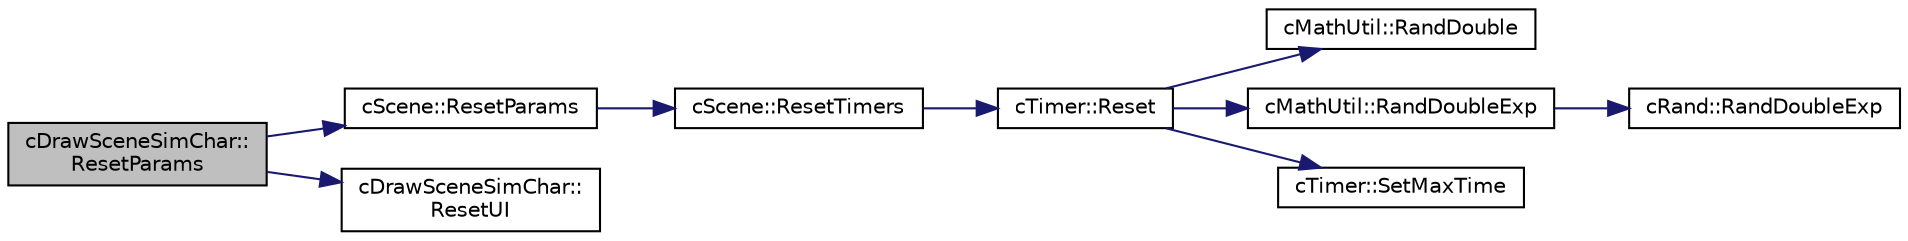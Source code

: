 digraph "cDrawSceneSimChar::ResetParams"
{
 // LATEX_PDF_SIZE
  edge [fontname="Helvetica",fontsize="10",labelfontname="Helvetica",labelfontsize="10"];
  node [fontname="Helvetica",fontsize="10",shape=record];
  rankdir="LR";
  Node1 [label="cDrawSceneSimChar::\lResetParams",height=0.2,width=0.4,color="black", fillcolor="grey75", style="filled", fontcolor="black",tooltip=" "];
  Node1 -> Node2 [color="midnightblue",fontsize="10",style="solid",fontname="Helvetica"];
  Node2 [label="cScene::ResetParams",height=0.2,width=0.4,color="black", fillcolor="white", style="filled",URL="$classc_scene.html#a415e870aeb165035c4e226807d2ad5a4",tooltip=" "];
  Node2 -> Node3 [color="midnightblue",fontsize="10",style="solid",fontname="Helvetica"];
  Node3 [label="cScene::ResetTimers",height=0.2,width=0.4,color="black", fillcolor="white", style="filled",URL="$classc_scene.html#ad3519d6ec80933c165a3eeaec926a117",tooltip=" "];
  Node3 -> Node4 [color="midnightblue",fontsize="10",style="solid",fontname="Helvetica"];
  Node4 [label="cTimer::Reset",height=0.2,width=0.4,color="black", fillcolor="white", style="filled",URL="$classc_timer.html#ad1099bd7febb32a85da1273881d2326d",tooltip=" "];
  Node4 -> Node5 [color="midnightblue",fontsize="10",style="solid",fontname="Helvetica"];
  Node5 [label="cMathUtil::RandDouble",height=0.2,width=0.4,color="black", fillcolor="white", style="filled",URL="$classc_math_util.html#a8f3607d8952c00d36141494961f8691e",tooltip=" "];
  Node4 -> Node6 [color="midnightblue",fontsize="10",style="solid",fontname="Helvetica"];
  Node6 [label="cMathUtil::RandDoubleExp",height=0.2,width=0.4,color="black", fillcolor="white", style="filled",URL="$classc_math_util.html#a0750363044514fd5f6951c05f533067b",tooltip=" "];
  Node6 -> Node7 [color="midnightblue",fontsize="10",style="solid",fontname="Helvetica"];
  Node7 [label="cRand::RandDoubleExp",height=0.2,width=0.4,color="black", fillcolor="white", style="filled",URL="$classc_rand.html#a22bfd19e9f9233e08955c9e2ab47ba38",tooltip=" "];
  Node4 -> Node8 [color="midnightblue",fontsize="10",style="solid",fontname="Helvetica"];
  Node8 [label="cTimer::SetMaxTime",height=0.2,width=0.4,color="black", fillcolor="white", style="filled",URL="$classc_timer.html#a809813de40643bdcd8eeb5b4166934f0",tooltip=" "];
  Node1 -> Node9 [color="midnightblue",fontsize="10",style="solid",fontname="Helvetica"];
  Node9 [label="cDrawSceneSimChar::\lResetUI",height=0.2,width=0.4,color="black", fillcolor="white", style="filled",URL="$classc_draw_scene_sim_char.html#adc447811037a064254bffe08240050b3",tooltip=" "];
}
